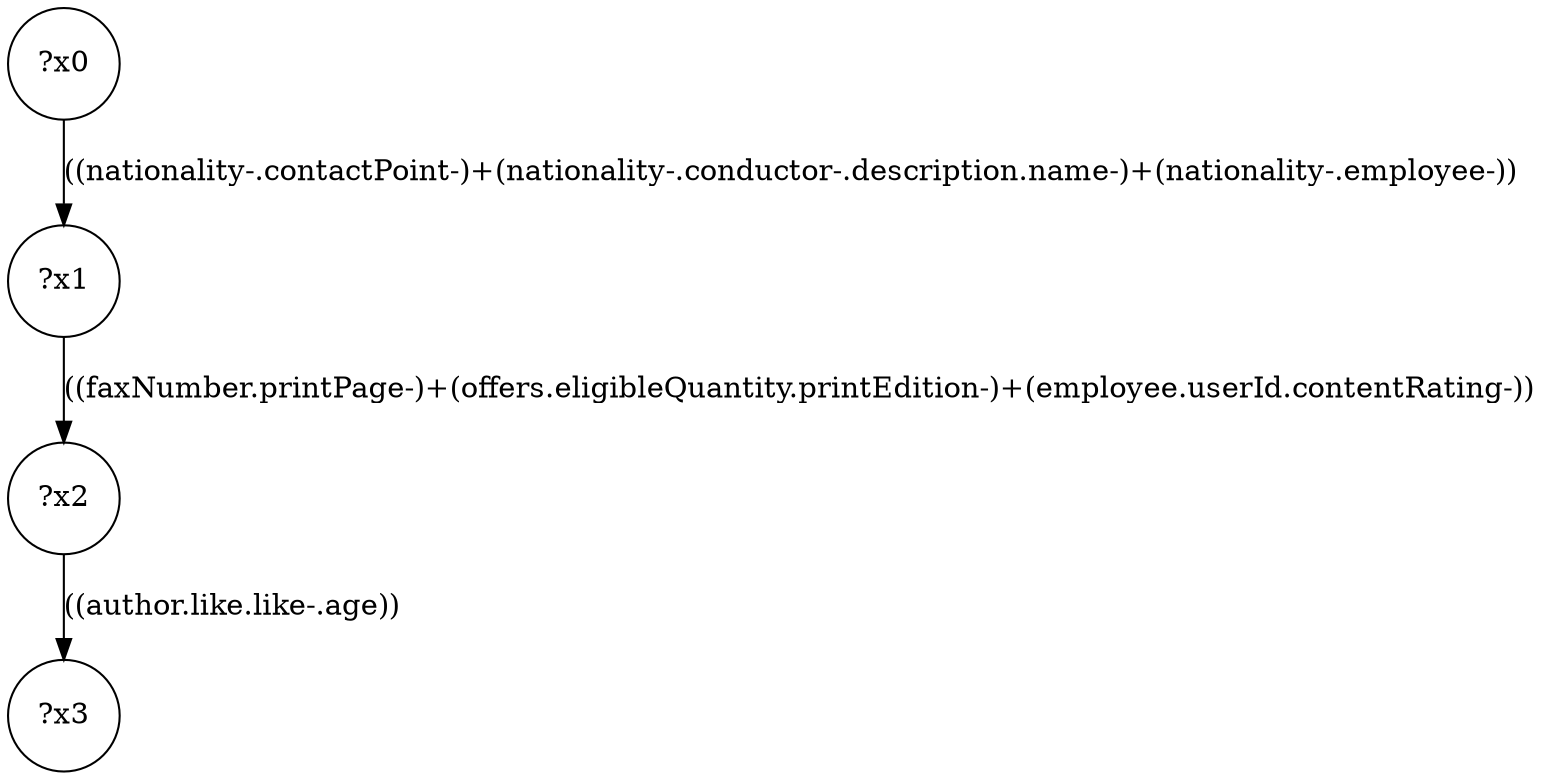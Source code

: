 digraph g {
	x0 [shape=circle, label="?x0"];
	x1 [shape=circle, label="?x1"];
	x0 -> x1 [label="((nationality-.contactPoint-)+(nationality-.conductor-.description.name-)+(nationality-.employee-))"];
	x2 [shape=circle, label="?x2"];
	x1 -> x2 [label="((faxNumber.printPage-)+(offers.eligibleQuantity.printEdition-)+(employee.userId.contentRating-))"];
	x3 [shape=circle, label="?x3"];
	x2 -> x3 [label="((author.like.like-.age))"];
}
